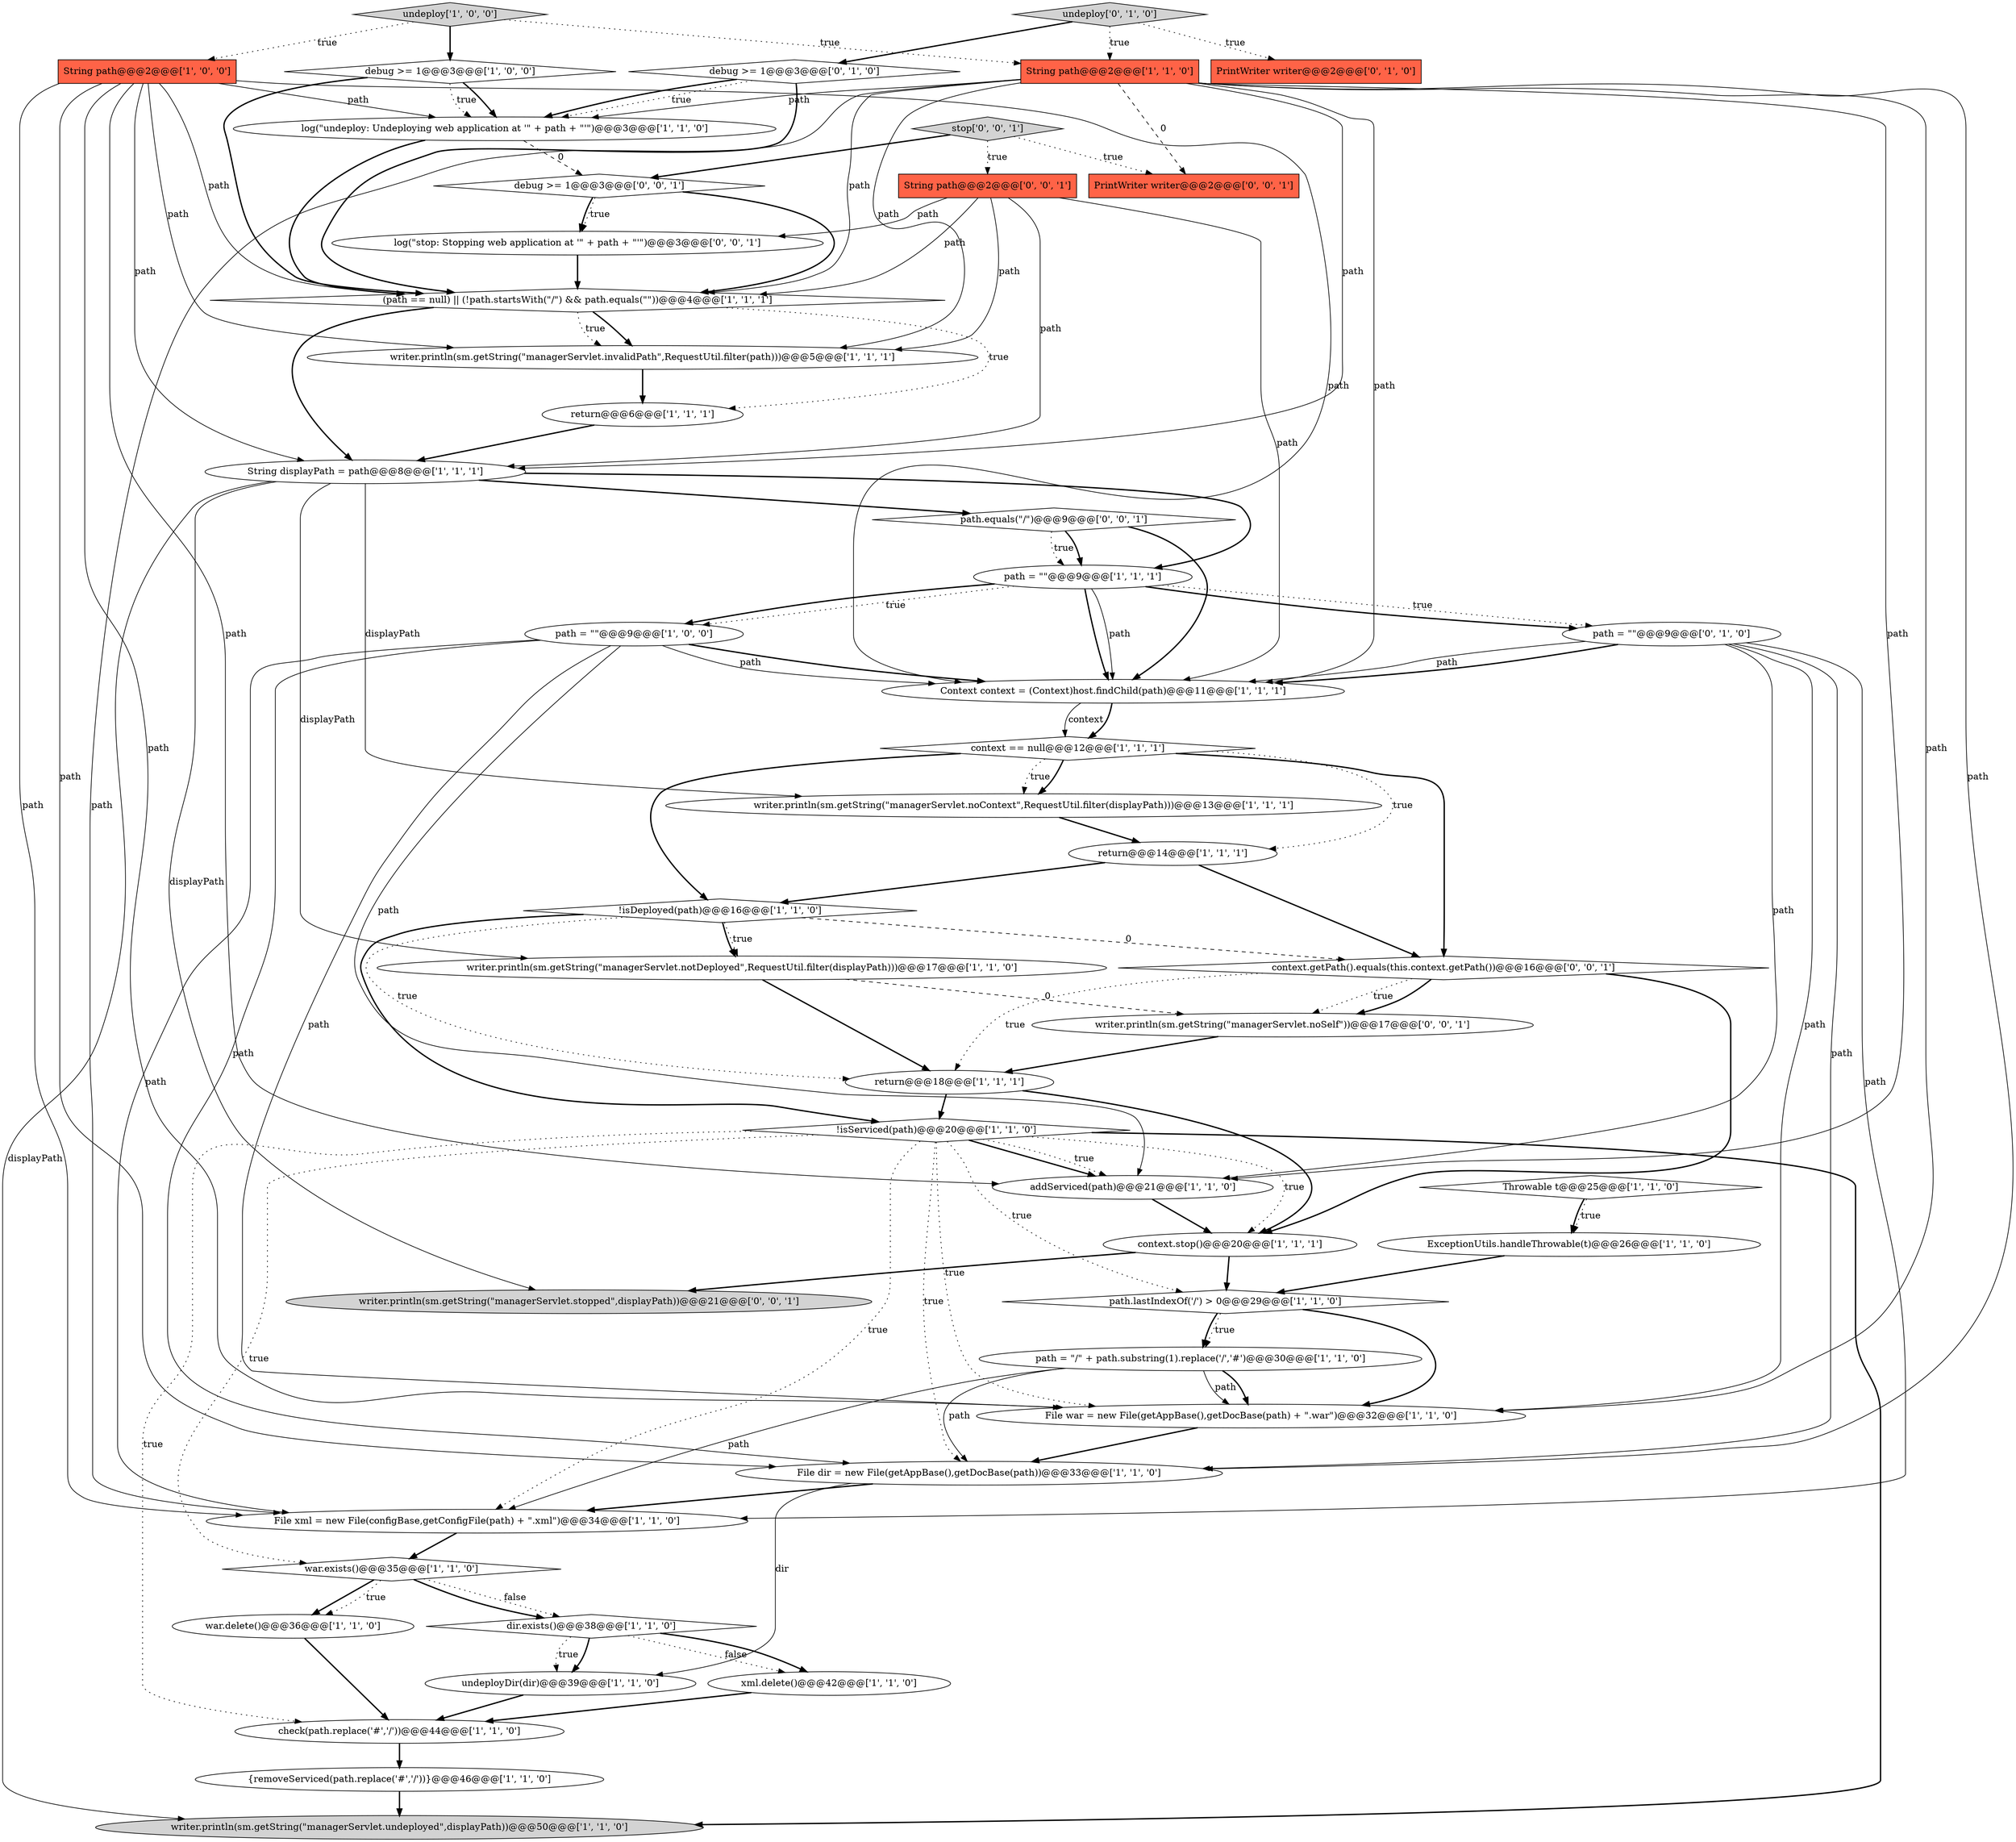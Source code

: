 digraph {
26 [style = filled, label = "ExceptionUtils.handleThrowable(t)@@@26@@@['1', '1', '0']", fillcolor = white, shape = ellipse image = "AAA0AAABBB1BBB"];
44 [style = filled, label = "PrintWriter writer@@@2@@@['0', '0', '1']", fillcolor = tomato, shape = box image = "AAA0AAABBB3BBB"];
29 [style = filled, label = "return@@@14@@@['1', '1', '1']", fillcolor = white, shape = ellipse image = "AAA0AAABBB1BBB"];
14 [style = filled, label = "!isServiced(path)@@@20@@@['1', '1', '0']", fillcolor = white, shape = diamond image = "AAA0AAABBB1BBB"];
5 [style = filled, label = "context.stop()@@@20@@@['1', '1', '1']", fillcolor = white, shape = ellipse image = "AAA0AAABBB1BBB"];
24 [style = filled, label = "check(path.replace('#','/'))@@@44@@@['1', '1', '0']", fillcolor = white, shape = ellipse image = "AAA0AAABBB1BBB"];
25 [style = filled, label = "{removeServiced(path.replace('#','/'))}@@@46@@@['1', '1', '0']", fillcolor = white, shape = ellipse image = "AAA0AAABBB1BBB"];
2 [style = filled, label = "undeploy['1', '0', '0']", fillcolor = lightgray, shape = diamond image = "AAA0AAABBB1BBB"];
38 [style = filled, label = "PrintWriter writer@@@2@@@['0', '1', '0']", fillcolor = tomato, shape = box image = "AAA0AAABBB2BBB"];
15 [style = filled, label = "writer.println(sm.getString(\"managerServlet.noContext\",RequestUtil.filter(displayPath)))@@@13@@@['1', '1', '1']", fillcolor = white, shape = ellipse image = "AAA0AAABBB1BBB"];
45 [style = filled, label = "log(\"stop: Stopping web application at '\" + path + \"'\")@@@3@@@['0', '0', '1']", fillcolor = white, shape = ellipse image = "AAA0AAABBB3BBB"];
19 [style = filled, label = "String displayPath = path@@@8@@@['1', '1', '1']", fillcolor = white, shape = ellipse image = "AAA0AAABBB1BBB"];
48 [style = filled, label = "context.getPath().equals(this.context.getPath())@@@16@@@['0', '0', '1']", fillcolor = white, shape = diamond image = "AAA0AAABBB3BBB"];
8 [style = filled, label = "String path@@@2@@@['1', '0', '0']", fillcolor = tomato, shape = box image = "AAA0AAABBB1BBB"];
32 [style = filled, label = "writer.println(sm.getString(\"managerServlet.undeployed\",displayPath))@@@50@@@['1', '1', '0']", fillcolor = lightgray, shape = ellipse image = "AAA0AAABBB1BBB"];
4 [style = filled, label = "path = \"\"@@@9@@@['1', '0', '0']", fillcolor = white, shape = ellipse image = "AAA0AAABBB1BBB"];
43 [style = filled, label = "String path@@@2@@@['0', '0', '1']", fillcolor = tomato, shape = box image = "AAA0AAABBB3BBB"];
10 [style = filled, label = "war.delete()@@@36@@@['1', '1', '0']", fillcolor = white, shape = ellipse image = "AAA0AAABBB1BBB"];
46 [style = filled, label = "debug >= 1@@@3@@@['0', '0', '1']", fillcolor = white, shape = diamond image = "AAA0AAABBB3BBB"];
47 [style = filled, label = "writer.println(sm.getString(\"managerServlet.noSelf\"))@@@17@@@['0', '0', '1']", fillcolor = white, shape = ellipse image = "AAA0AAABBB3BBB"];
35 [style = filled, label = "!isDeployed(path)@@@16@@@['1', '1', '0']", fillcolor = white, shape = diamond image = "AAA0AAABBB1BBB"];
1 [style = filled, label = "writer.println(sm.getString(\"managerServlet.invalidPath\",RequestUtil.filter(path)))@@@5@@@['1', '1', '1']", fillcolor = white, shape = ellipse image = "AAA0AAABBB1BBB"];
12 [style = filled, label = "File war = new File(getAppBase(),getDocBase(path) + \".war\")@@@32@@@['1', '1', '0']", fillcolor = white, shape = ellipse image = "AAA0AAABBB1BBB"];
23 [style = filled, label = "Throwable t@@@25@@@['1', '1', '0']", fillcolor = white, shape = diamond image = "AAA0AAABBB1BBB"];
41 [style = filled, label = "stop['0', '0', '1']", fillcolor = lightgray, shape = diamond image = "AAA0AAABBB3BBB"];
17 [style = filled, label = "undeployDir(dir)@@@39@@@['1', '1', '0']", fillcolor = white, shape = ellipse image = "AAA0AAABBB1BBB"];
3 [style = filled, label = "debug >= 1@@@3@@@['1', '0', '0']", fillcolor = white, shape = diamond image = "AAA0AAABBB1BBB"];
0 [style = filled, label = "writer.println(sm.getString(\"managerServlet.notDeployed\",RequestUtil.filter(displayPath)))@@@17@@@['1', '1', '0']", fillcolor = white, shape = ellipse image = "AAA0AAABBB1BBB"];
30 [style = filled, label = "addServiced(path)@@@21@@@['1', '1', '0']", fillcolor = white, shape = ellipse image = "AAA0AAABBB1BBB"];
34 [style = filled, label = "dir.exists()@@@38@@@['1', '1', '0']", fillcolor = white, shape = diamond image = "AAA0AAABBB1BBB"];
36 [style = filled, label = "path = \"\"@@@9@@@['0', '1', '0']", fillcolor = white, shape = ellipse image = "AAA0AAABBB2BBB"];
20 [style = filled, label = "war.exists()@@@35@@@['1', '1', '0']", fillcolor = white, shape = diamond image = "AAA0AAABBB1BBB"];
21 [style = filled, label = "File dir = new File(getAppBase(),getDocBase(path))@@@33@@@['1', '1', '0']", fillcolor = white, shape = ellipse image = "AAA0AAABBB1BBB"];
22 [style = filled, label = "String path@@@2@@@['1', '1', '0']", fillcolor = tomato, shape = box image = "AAA0AAABBB1BBB"];
33 [style = filled, label = "path = \"/\" + path.substring(1).replace('/','#')@@@30@@@['1', '1', '0']", fillcolor = white, shape = ellipse image = "AAA0AAABBB1BBB"];
37 [style = filled, label = "debug >= 1@@@3@@@['0', '1', '0']", fillcolor = white, shape = diamond image = "AAA0AAABBB2BBB"];
9 [style = filled, label = "xml.delete()@@@42@@@['1', '1', '0']", fillcolor = white, shape = ellipse image = "AAA0AAABBB1BBB"];
31 [style = filled, label = "File xml = new File(configBase,getConfigFile(path) + \".xml\")@@@34@@@['1', '1', '0']", fillcolor = white, shape = ellipse image = "AAA0AAABBB1BBB"];
39 [style = filled, label = "undeploy['0', '1', '0']", fillcolor = lightgray, shape = diamond image = "AAA0AAABBB2BBB"];
40 [style = filled, label = "path.equals(\"/\")@@@9@@@['0', '0', '1']", fillcolor = white, shape = diamond image = "AAA0AAABBB3BBB"];
13 [style = filled, label = "return@@@18@@@['1', '1', '1']", fillcolor = white, shape = ellipse image = "AAA0AAABBB1BBB"];
7 [style = filled, label = "context == null@@@12@@@['1', '1', '1']", fillcolor = white, shape = diamond image = "AAA0AAABBB1BBB"];
18 [style = filled, label = "(path == null) || (!path.startsWith(\"/\") && path.equals(\"\"))@@@4@@@['1', '1', '1']", fillcolor = white, shape = diamond image = "AAA0AAABBB1BBB"];
42 [style = filled, label = "writer.println(sm.getString(\"managerServlet.stopped\",displayPath))@@@21@@@['0', '0', '1']", fillcolor = lightgray, shape = ellipse image = "AAA0AAABBB3BBB"];
11 [style = filled, label = "path.lastIndexOf('/') > 0@@@29@@@['1', '1', '0']", fillcolor = white, shape = diamond image = "AAA0AAABBB1BBB"];
27 [style = filled, label = "path = \"\"@@@9@@@['1', '1', '1']", fillcolor = white, shape = ellipse image = "AAA0AAABBB1BBB"];
28 [style = filled, label = "Context context = (Context)host.findChild(path)@@@11@@@['1', '1', '1']", fillcolor = white, shape = ellipse image = "AAA0AAABBB1BBB"];
16 [style = filled, label = "log(\"undeploy: Undeploying web application at '\" + path + \"'\")@@@3@@@['1', '1', '0']", fillcolor = white, shape = ellipse image = "AAA0AAABBB1BBB"];
6 [style = filled, label = "return@@@6@@@['1', '1', '1']", fillcolor = white, shape = ellipse image = "AAA0AAABBB1BBB"];
33->12 [style = solid, label="path"];
11->12 [style = bold, label=""];
10->24 [style = bold, label=""];
20->10 [style = bold, label=""];
14->5 [style = dotted, label="true"];
14->32 [style = bold, label=""];
39->38 [style = dotted, label="true"];
2->8 [style = dotted, label="true"];
40->28 [style = bold, label=""];
6->19 [style = bold, label=""];
19->40 [style = bold, label=""];
22->31 [style = solid, label="path"];
40->27 [style = dotted, label="true"];
19->27 [style = bold, label=""];
35->0 [style = bold, label=""];
20->10 [style = dotted, label="true"];
43->1 [style = solid, label="path"];
7->15 [style = dotted, label="true"];
22->1 [style = solid, label="path"];
36->28 [style = bold, label=""];
7->48 [style = bold, label=""];
39->37 [style = bold, label=""];
3->16 [style = dotted, label="true"];
37->16 [style = bold, label=""];
33->12 [style = bold, label=""];
41->46 [style = bold, label=""];
34->9 [style = dotted, label="false"];
36->12 [style = solid, label="path"];
8->31 [style = solid, label="path"];
27->4 [style = dotted, label="true"];
19->15 [style = solid, label="displayPath"];
27->28 [style = bold, label=""];
36->28 [style = solid, label="path"];
37->18 [style = bold, label=""];
35->48 [style = dashed, label="0"];
41->44 [style = dotted, label="true"];
46->45 [style = dotted, label="true"];
23->26 [style = dotted, label="true"];
3->18 [style = bold, label=""];
34->9 [style = bold, label=""];
34->17 [style = bold, label=""];
5->42 [style = bold, label=""];
7->29 [style = dotted, label="true"];
14->31 [style = dotted, label="true"];
23->26 [style = bold, label=""];
2->3 [style = bold, label=""];
36->21 [style = solid, label="path"];
46->45 [style = bold, label=""];
29->48 [style = bold, label=""];
9->24 [style = bold, label=""];
20->34 [style = dotted, label="false"];
14->30 [style = bold, label=""];
17->24 [style = bold, label=""];
22->28 [style = solid, label="path"];
2->22 [style = dotted, label="true"];
8->30 [style = solid, label="path"];
14->20 [style = dotted, label="true"];
4->30 [style = solid, label="path"];
24->25 [style = bold, label=""];
28->7 [style = solid, label="context"];
47->13 [style = bold, label=""];
7->35 [style = bold, label=""];
43->28 [style = solid, label="path"];
13->5 [style = bold, label=""];
14->30 [style = dotted, label="true"];
11->33 [style = dotted, label="true"];
21->17 [style = solid, label="dir"];
41->43 [style = dotted, label="true"];
48->13 [style = dotted, label="true"];
15->29 [style = bold, label=""];
22->30 [style = solid, label="path"];
48->47 [style = bold, label=""];
33->21 [style = solid, label="path"];
22->16 [style = solid, label="path"];
22->12 [style = solid, label="path"];
29->35 [style = bold, label=""];
35->13 [style = dotted, label="true"];
22->19 [style = solid, label="path"];
48->5 [style = bold, label=""];
40->27 [style = bold, label=""];
18->6 [style = dotted, label="true"];
0->47 [style = dashed, label="0"];
4->31 [style = solid, label="path"];
8->28 [style = solid, label="path"];
8->18 [style = solid, label="path"];
37->16 [style = dotted, label="true"];
8->12 [style = solid, label="path"];
4->21 [style = solid, label="path"];
26->11 [style = bold, label=""];
31->20 [style = bold, label=""];
14->24 [style = dotted, label="true"];
16->46 [style = dashed, label="0"];
27->36 [style = dotted, label="true"];
46->18 [style = bold, label=""];
18->1 [style = bold, label=""];
7->15 [style = bold, label=""];
45->18 [style = bold, label=""];
3->16 [style = bold, label=""];
43->19 [style = solid, label="path"];
27->28 [style = solid, label="path"];
8->1 [style = solid, label="path"];
20->34 [style = bold, label=""];
28->7 [style = bold, label=""];
25->32 [style = bold, label=""];
18->1 [style = dotted, label="true"];
11->33 [style = bold, label=""];
8->19 [style = solid, label="path"];
27->4 [style = bold, label=""];
16->18 [style = bold, label=""];
43->18 [style = solid, label="path"];
12->21 [style = bold, label=""];
22->18 [style = solid, label="path"];
19->42 [style = solid, label="displayPath"];
48->47 [style = dotted, label="true"];
0->13 [style = bold, label=""];
1->6 [style = bold, label=""];
14->12 [style = dotted, label="true"];
35->0 [style = dotted, label="true"];
8->21 [style = solid, label="path"];
4->28 [style = solid, label="path"];
33->31 [style = solid, label="path"];
27->36 [style = bold, label=""];
14->21 [style = dotted, label="true"];
4->28 [style = bold, label=""];
43->45 [style = solid, label="path"];
39->22 [style = dotted, label="true"];
18->19 [style = bold, label=""];
5->11 [style = bold, label=""];
22->44 [style = dashed, label="0"];
19->0 [style = solid, label="displayPath"];
36->30 [style = solid, label="path"];
30->5 [style = bold, label=""];
34->17 [style = dotted, label="true"];
19->32 [style = solid, label="displayPath"];
8->16 [style = solid, label="path"];
4->12 [style = solid, label="path"];
14->11 [style = dotted, label="true"];
13->14 [style = bold, label=""];
22->21 [style = solid, label="path"];
21->31 [style = bold, label=""];
36->31 [style = solid, label="path"];
35->14 [style = bold, label=""];
}
